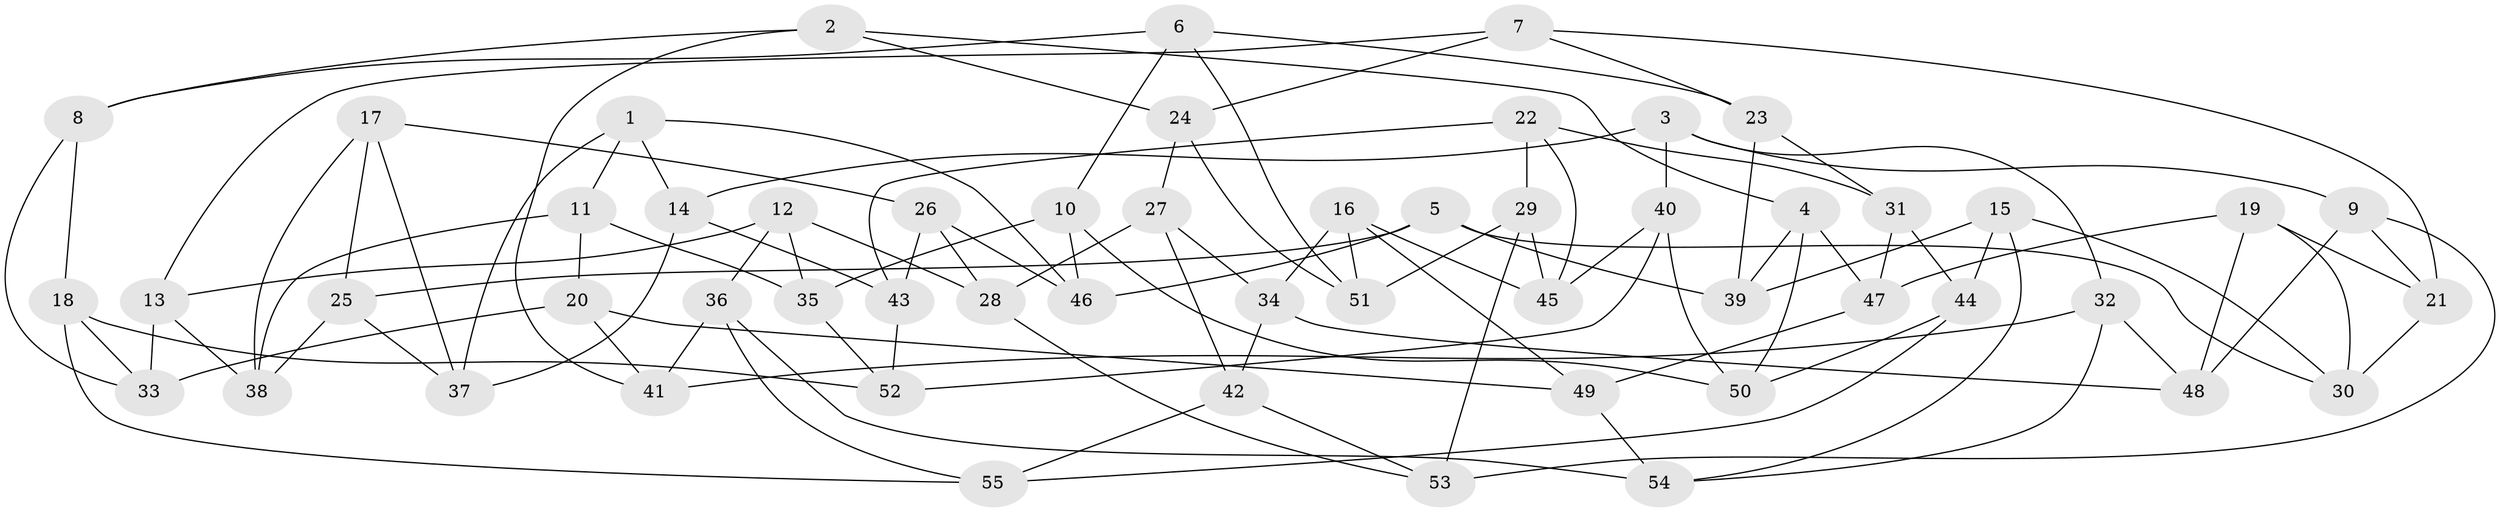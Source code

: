 // Generated by graph-tools (version 1.1) at 2025/26/03/09/25 03:26:57]
// undirected, 55 vertices, 110 edges
graph export_dot {
graph [start="1"]
  node [color=gray90,style=filled];
  1;
  2;
  3;
  4;
  5;
  6;
  7;
  8;
  9;
  10;
  11;
  12;
  13;
  14;
  15;
  16;
  17;
  18;
  19;
  20;
  21;
  22;
  23;
  24;
  25;
  26;
  27;
  28;
  29;
  30;
  31;
  32;
  33;
  34;
  35;
  36;
  37;
  38;
  39;
  40;
  41;
  42;
  43;
  44;
  45;
  46;
  47;
  48;
  49;
  50;
  51;
  52;
  53;
  54;
  55;
  1 -- 11;
  1 -- 14;
  1 -- 46;
  1 -- 37;
  2 -- 24;
  2 -- 41;
  2 -- 4;
  2 -- 8;
  3 -- 32;
  3 -- 14;
  3 -- 9;
  3 -- 40;
  4 -- 50;
  4 -- 47;
  4 -- 39;
  5 -- 30;
  5 -- 39;
  5 -- 46;
  5 -- 25;
  6 -- 10;
  6 -- 51;
  6 -- 23;
  6 -- 8;
  7 -- 24;
  7 -- 13;
  7 -- 23;
  7 -- 21;
  8 -- 18;
  8 -- 33;
  9 -- 21;
  9 -- 48;
  9 -- 53;
  10 -- 46;
  10 -- 35;
  10 -- 50;
  11 -- 20;
  11 -- 35;
  11 -- 38;
  12 -- 13;
  12 -- 28;
  12 -- 36;
  12 -- 35;
  13 -- 38;
  13 -- 33;
  14 -- 37;
  14 -- 43;
  15 -- 54;
  15 -- 44;
  15 -- 30;
  15 -- 39;
  16 -- 34;
  16 -- 49;
  16 -- 51;
  16 -- 45;
  17 -- 37;
  17 -- 38;
  17 -- 25;
  17 -- 26;
  18 -- 55;
  18 -- 33;
  18 -- 52;
  19 -- 48;
  19 -- 30;
  19 -- 47;
  19 -- 21;
  20 -- 49;
  20 -- 41;
  20 -- 33;
  21 -- 30;
  22 -- 43;
  22 -- 29;
  22 -- 45;
  22 -- 31;
  23 -- 31;
  23 -- 39;
  24 -- 27;
  24 -- 51;
  25 -- 37;
  25 -- 38;
  26 -- 28;
  26 -- 46;
  26 -- 43;
  27 -- 42;
  27 -- 34;
  27 -- 28;
  28 -- 53;
  29 -- 51;
  29 -- 45;
  29 -- 53;
  31 -- 44;
  31 -- 47;
  32 -- 54;
  32 -- 41;
  32 -- 48;
  34 -- 42;
  34 -- 48;
  35 -- 52;
  36 -- 54;
  36 -- 55;
  36 -- 41;
  40 -- 45;
  40 -- 50;
  40 -- 52;
  42 -- 55;
  42 -- 53;
  43 -- 52;
  44 -- 55;
  44 -- 50;
  47 -- 49;
  49 -- 54;
}

